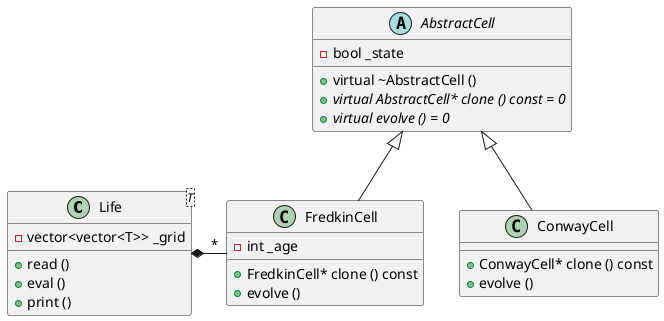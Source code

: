 @startuml
Life         *-   "*" FredkinCell
AbstractCell <|-- ConwayCell
AbstractCell <|-- FredkinCell

class Life<T> {
    - vector<vector<T>> _grid
    + read ()
    + eval ()
    + print ()
    }

abstract class AbstractCell {
    - bool _state
    + virtual ~AbstractCell ()
    + {abstract} virtual AbstractCell* clone () const = 0
    + {abstract} virtual evolve () = 0
    }

class ConwayCell {
    + ConwayCell* clone () const
    + evolve ()
    }

class FredkinCell {
    - int _age
    + FredkinCell* clone () const
    + evolve ()
    }

@enduml
